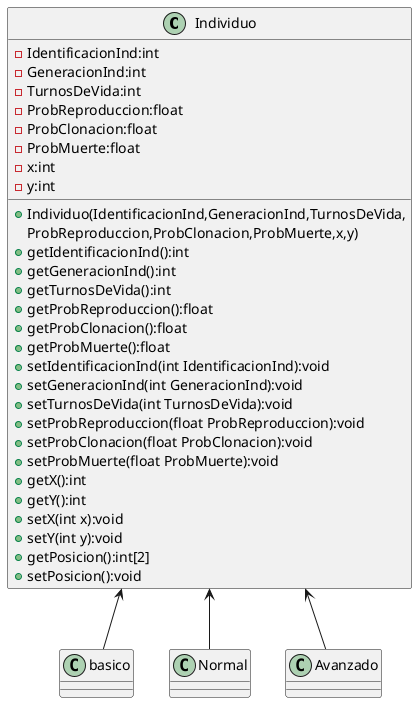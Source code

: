 @startuml
'https://plantuml.com/sequence-diagram
Individuo <-- basico
Individuo <-- Normal
Individuo <-- Avanzado
class Individuo {
    -IdentificacionInd:int
    -GeneracionInd:int
    -TurnosDeVida:int
    -ProbReproduccion:float
    -ProbClonacion:float
    -ProbMuerte:float
    -x:int
    -y:int
    +Individuo(IdentificacionInd,GeneracionInd,TurnosDeVida,
      ProbReproduccion,ProbClonacion,ProbMuerte,x,y)
    +getIdentificacionInd():int
    +getGeneracionInd():int
    +getTurnosDeVida():int
    +getProbReproduccion():float
    +getProbClonacion():float
    +getProbMuerte():float
    +setIdentificacionInd(int IdentificacionInd):void
    +setGeneracionInd(int GeneracionInd):void
    +setTurnosDeVida(int TurnosDeVida):void
    +setProbReproduccion(float ProbReproduccion):void
    +setProbClonacion(float ProbClonacion):void
    +setProbMuerte(float ProbMuerte):void
    +getX():int
    +getY():int
    +setX(int x):void
    +setY(int y):void
    +getPosicion():int[2]
    +setPosicion():void
}
class basico
class Normal
class Avanzado
@enduml